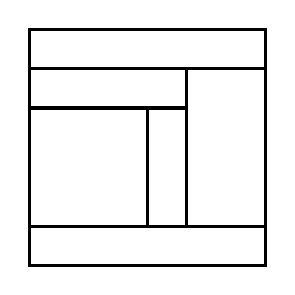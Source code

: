 \begin{tikzpicture}[very thick, scale=.5]
    \draw (0,5) rectangle (6,6);
    \draw (0,4) rectangle (4,5);
    \draw (0,1) rectangle (3,4);
    \draw (3,1) rectangle (4,4);
    \draw (4,1) rectangle (6,5);
    \draw (0,0) rectangle (6,1);
\end{tikzpicture}
